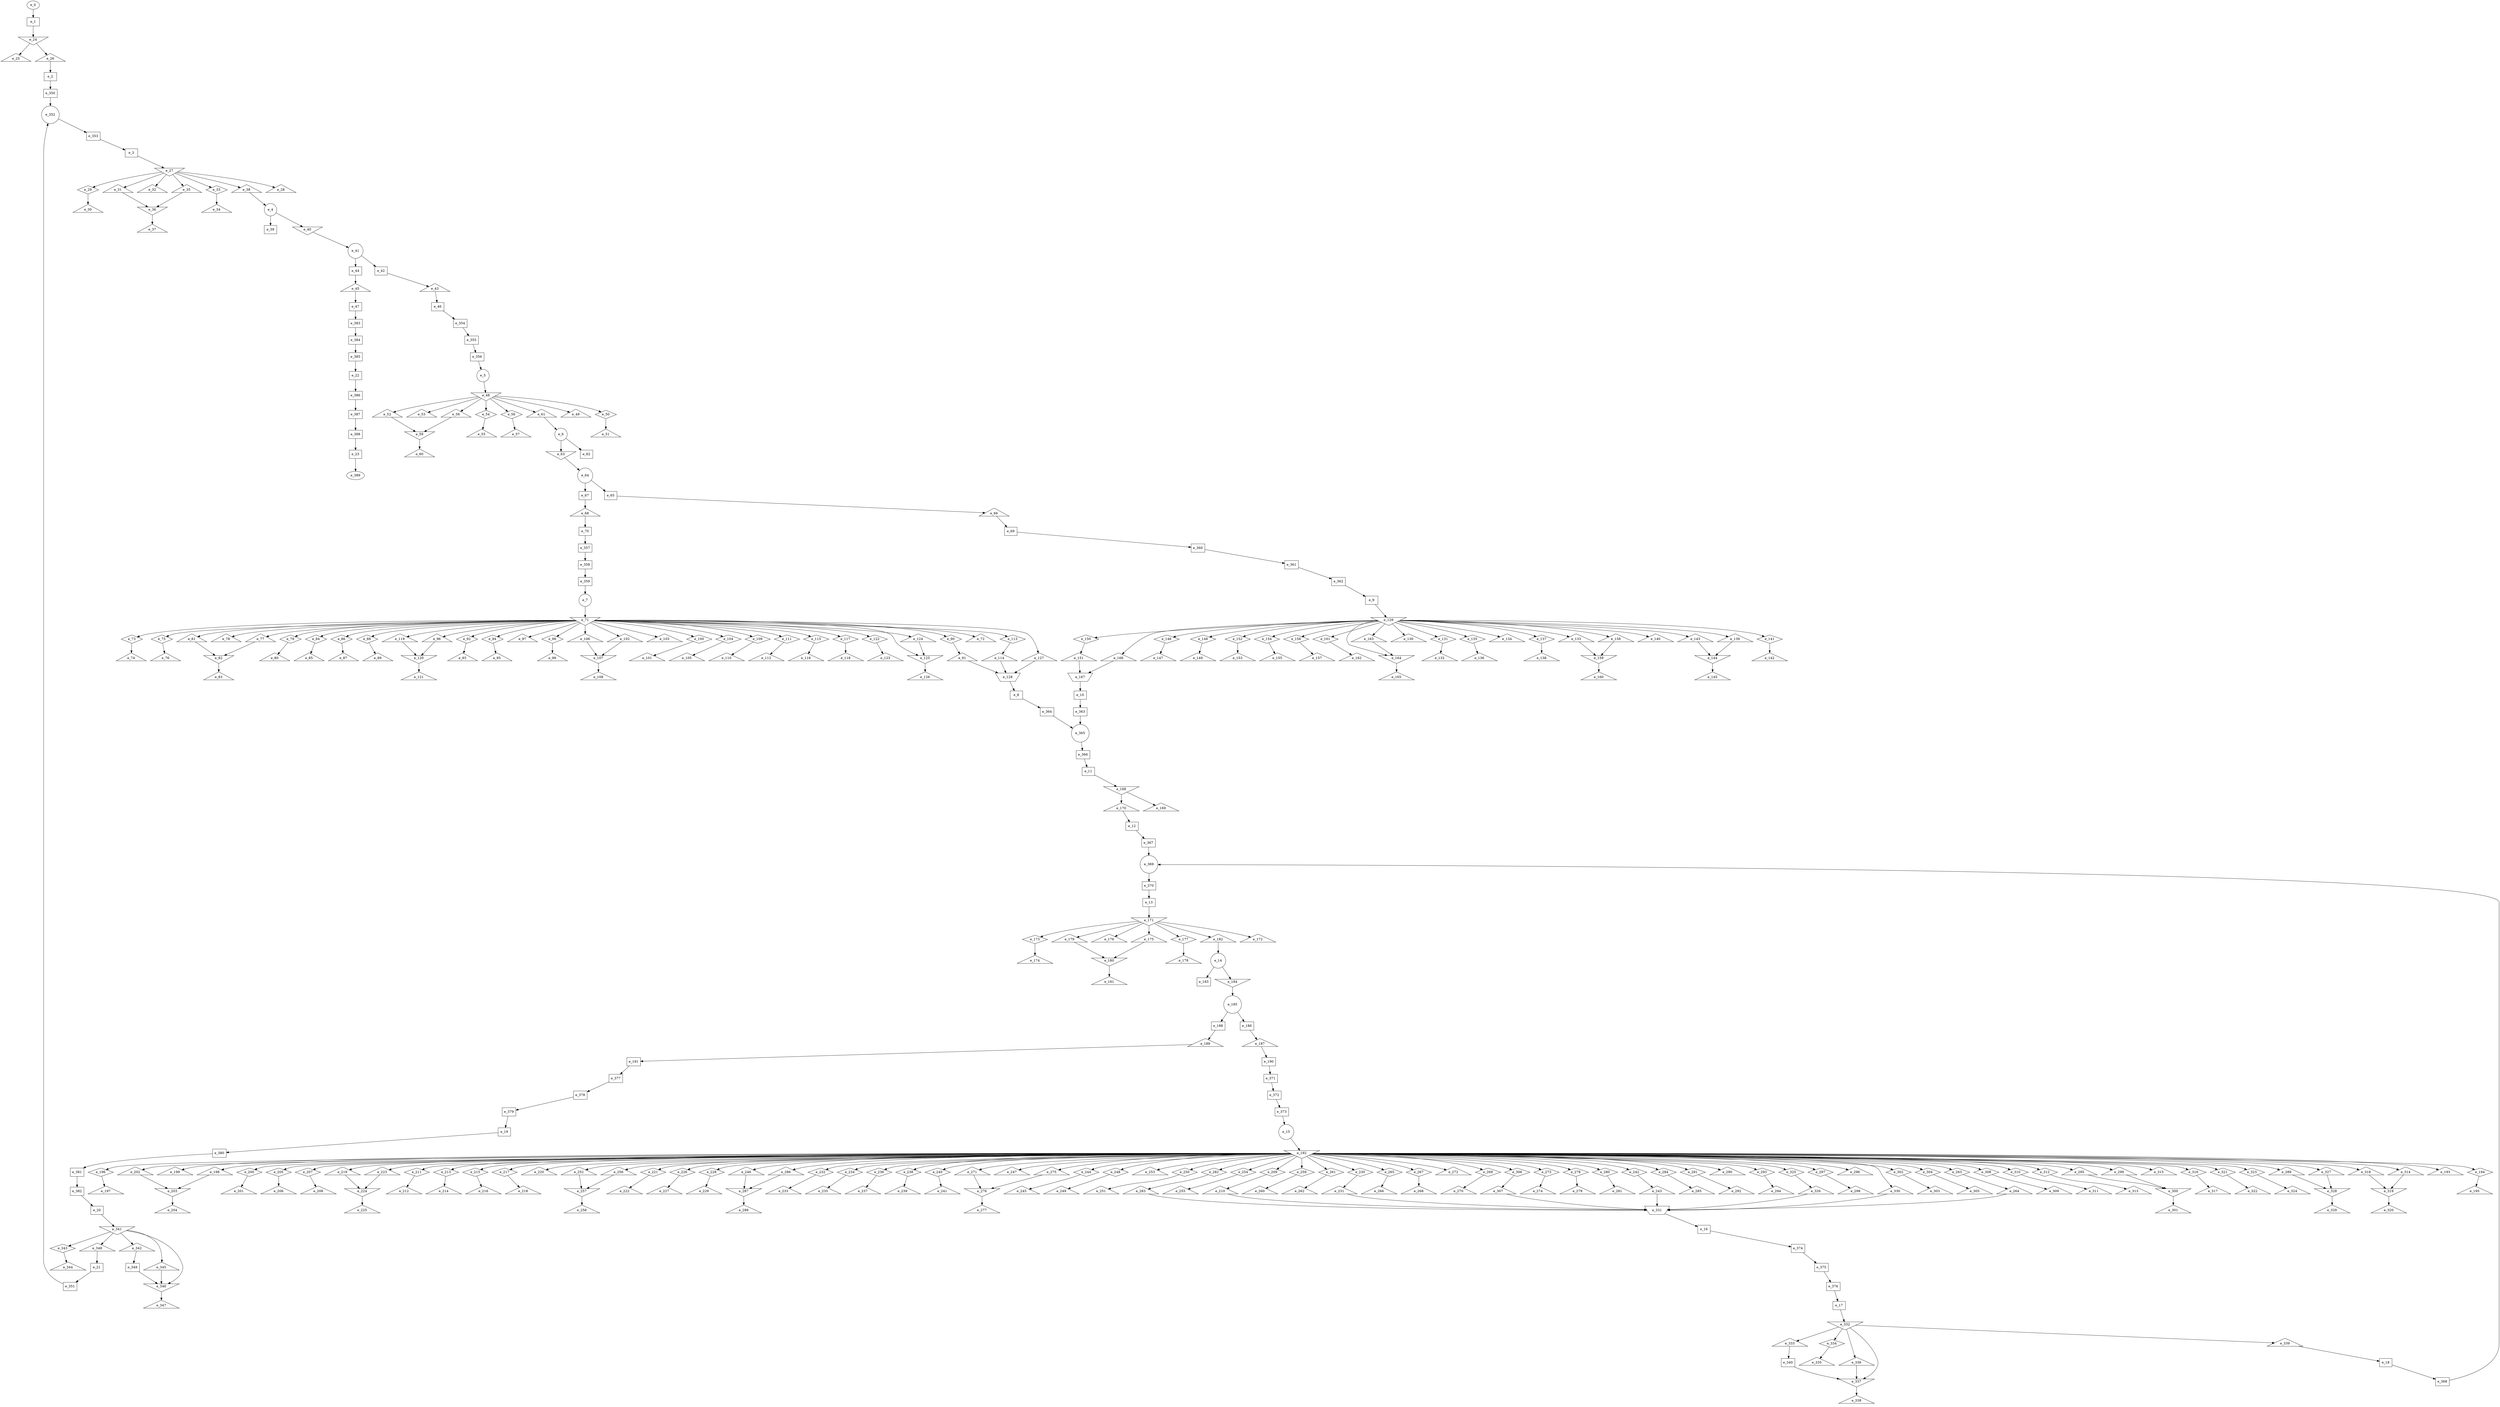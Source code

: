 digraph control_path {
  e_0: entry_node : n ;
  e_1 [shape = dot];
  e_2 [shape = dot];
  e_3 [shape = dot];
  e_4 [shape = circle];
  e_5 [shape = circle];
  e_6 [shape = circle];
  e_7 [shape = circle];
  e_8 [shape = dot];
  e_9 [shape = dot];
  e_10 [shape = dot];
  e_11 [shape = dot];
  e_12 [shape = dot];
  e_13 [shape = dot];
  e_14 [shape = circle];
  e_15 [shape = circle];
  e_16 [shape = dot];
  e_17 [shape = dot];
  e_18 [shape = dot];
  e_19 [shape = dot];
  e_20 [shape = dot];
  e_21 [shape = dot];
  e_22 [shape = dot];
  e_23 [shape = dot];
  e_24 [shape = invtriangle];
  e_25 [shape = triangle];
  e_26 [shape = triangle];
  e_27 [shape = invtriangle];
  e_28 [shape = triangle];
  e_29 [shape = diamond];
  e_30 [shape = triangle];
  e_31 [shape = triangle];
  e_32 [shape = triangle];
  e_33 [shape = diamond];
  e_34 [shape = triangle];
  e_35 [shape = triangle];
  e_36 [shape = invtriangle];
  e_37 [shape = triangle];
  e_38 [shape = triangle];
  e_39 [shape = dot];
  e_40 [shape = invtriangle];
  e_41 [shape = circle];
  e_42 [shape = dot];
  e_43 [shape = triangle];
  e_44 [shape = dot];
  e_45 [shape = triangle];
  e_46 [shape = dot];
  e_47 [shape = dot];
  e_48 [shape = invtriangle];
  e_49 [shape = triangle];
  e_50 [shape = diamond];
  e_51 [shape = triangle];
  e_52 [shape = triangle];
  e_53 [shape = triangle];
  e_54 [shape = diamond];
  e_55 [shape = triangle];
  e_56 [shape = diamond];
  e_57 [shape = triangle];
  e_58 [shape = triangle];
  e_59 [shape = invtriangle];
  e_60 [shape = triangle];
  e_61 [shape = triangle];
  e_62 [shape = dot];
  e_63 [shape = invtriangle];
  e_64 [shape = circle];
  e_65 [shape = dot];
  e_66 [shape = triangle];
  e_67 [shape = dot];
  e_68 [shape = triangle];
  e_69 [shape = dot];
  e_70 [shape = dot];
  e_71 [shape = invtriangle];
  e_72 [shape = triangle];
  e_73 [shape = diamond];
  e_74 [shape = triangle];
  e_75 [shape = diamond];
  e_76 [shape = triangle];
  e_77 [shape = triangle];
  e_78 [shape = triangle];
  e_79 [shape = diamond];
  e_80 [shape = triangle];
  e_81 [shape = triangle];
  e_82 [shape = invtriangle];
  e_83 [shape = triangle];
  e_84 [shape = diamond];
  e_85 [shape = triangle];
  e_86 [shape = diamond];
  e_87 [shape = triangle];
  e_88 [shape = diamond];
  e_89 [shape = triangle];
  e_90 [shape = diamond];
  e_91 [shape = triangle];
  e_92 [shape = diamond];
  e_93 [shape = triangle];
  e_94 [shape = diamond];
  e_95 [shape = triangle];
  e_96 [shape = triangle];
  e_97 [shape = triangle];
  e_98 [shape = diamond];
  e_99 [shape = triangle];
  e_100 [shape = diamond];
  e_101 [shape = triangle];
  e_102 [shape = triangle];
  e_103 [shape = triangle];
  e_104 [shape = diamond];
  e_105 [shape = triangle];
  e_106 [shape = triangle];
  e_107 [shape = invtriangle];
  e_108 [shape = triangle];
  e_109 [shape = diamond];
  e_110 [shape = triangle];
  e_111 [shape = diamond];
  e_112 [shape = triangle];
  e_113 [shape = diamond];
  e_114 [shape = triangle];
  e_115 [shape = diamond];
  e_116 [shape = triangle];
  e_117 [shape = diamond];
  e_118 [shape = triangle];
  e_119 [shape = triangle];
  e_120 [shape = invtriangle];
  e_121 [shape = triangle];
  e_122 [shape = diamond];
  e_123 [shape = triangle];
  e_124 [shape = triangle];
  e_125 [shape = invtriangle];
  e_126 [shape = triangle];
  e_127 [shape = triangle];
  e_128 [shape = invtrapezium];
  e_129 [shape = invtriangle];
  e_130 [shape = triangle];
  e_131 [shape = diamond];
  e_132 [shape = triangle];
  e_133 [shape = triangle];
  e_134 [shape = triangle];
  e_135 [shape = diamond];
  e_136 [shape = triangle];
  e_137 [shape = diamond];
  e_138 [shape = triangle];
  e_139 [shape = triangle];
  e_140 [shape = triangle];
  e_141 [shape = diamond];
  e_142 [shape = triangle];
  e_143 [shape = triangle];
  e_144 [shape = invtriangle];
  e_145 [shape = triangle];
  e_146 [shape = diamond];
  e_147 [shape = triangle];
  e_148 [shape = diamond];
  e_149 [shape = triangle];
  e_150 [shape = diamond];
  e_151 [shape = triangle];
  e_152 [shape = diamond];
  e_153 [shape = triangle];
  e_154 [shape = diamond];
  e_155 [shape = triangle];
  e_156 [shape = diamond];
  e_157 [shape = triangle];
  e_158 [shape = triangle];
  e_159 [shape = invtriangle];
  e_160 [shape = triangle];
  e_161 [shape = diamond];
  e_162 [shape = triangle];
  e_163 [shape = triangle];
  e_164 [shape = invtriangle];
  e_165 [shape = triangle];
  e_166 [shape = triangle];
  e_167 [shape = invtrapezium];
  e_168 [shape = invtriangle];
  e_169 [shape = triangle];
  e_170 [shape = triangle];
  e_171 [shape = invtriangle];
  e_172 [shape = triangle];
  e_173 [shape = diamond];
  e_174 [shape = triangle];
  e_175 [shape = triangle];
  e_176 [shape = triangle];
  e_177 [shape = diamond];
  e_178 [shape = triangle];
  e_179 [shape = triangle];
  e_180 [shape = invtriangle];
  e_181 [shape = triangle];
  e_182 [shape = triangle];
  e_183 [shape = dot];
  e_184 [shape = invtriangle];
  e_185 [shape = circle];
  e_186 [shape = dot];
  e_187 [shape = triangle];
  e_188 [shape = dot];
  e_189 [shape = triangle];
  e_190 [shape = dot];
  e_191 [shape = dot];
  e_192 [shape = invtriangle];
  e_193 [shape = triangle];
  e_194 [shape = diamond];
  e_195 [shape = triangle];
  e_196 [shape = diamond];
  e_197 [shape = triangle];
  e_198 [shape = triangle];
  e_199 [shape = triangle];
  e_200 [shape = diamond];
  e_201 [shape = triangle];
  e_202 [shape = triangle];
  e_203 [shape = invtriangle];
  e_204 [shape = triangle];
  e_205 [shape = diamond];
  e_206 [shape = triangle];
  e_207 [shape = diamond];
  e_208 [shape = triangle];
  e_209 [shape = diamond];
  e_210 [shape = triangle];
  e_211 [shape = diamond];
  e_212 [shape = triangle];
  e_213 [shape = diamond];
  e_214 [shape = triangle];
  e_215 [shape = diamond];
  e_216 [shape = triangle];
  e_217 [shape = diamond];
  e_218 [shape = triangle];
  e_219 [shape = triangle];
  e_220 [shape = triangle];
  e_221 [shape = diamond];
  e_222 [shape = triangle];
  e_223 [shape = triangle];
  e_224 [shape = invtriangle];
  e_225 [shape = triangle];
  e_226 [shape = diamond];
  e_227 [shape = triangle];
  e_228 [shape = diamond];
  e_229 [shape = triangle];
  e_230 [shape = diamond];
  e_231 [shape = triangle];
  e_232 [shape = diamond];
  e_233 [shape = triangle];
  e_234 [shape = diamond];
  e_235 [shape = triangle];
  e_236 [shape = diamond];
  e_237 [shape = triangle];
  e_238 [shape = diamond];
  e_239 [shape = triangle];
  e_240 [shape = diamond];
  e_241 [shape = triangle];
  e_242 [shape = diamond];
  e_243 [shape = triangle];
  e_244 [shape = diamond];
  e_245 [shape = triangle];
  e_246 [shape = triangle];
  e_247 [shape = triangle];
  e_248 [shape = diamond];
  e_249 [shape = triangle];
  e_250 [shape = diamond];
  e_251 [shape = triangle];
  e_252 [shape = triangle];
  e_253 [shape = triangle];
  e_254 [shape = diamond];
  e_255 [shape = triangle];
  e_256 [shape = triangle];
  e_257 [shape = invtriangle];
  e_258 [shape = triangle];
  e_259 [shape = diamond];
  e_260 [shape = triangle];
  e_261 [shape = diamond];
  e_262 [shape = triangle];
  e_263 [shape = diamond];
  e_264 [shape = triangle];
  e_265 [shape = diamond];
  e_266 [shape = triangle];
  e_267 [shape = diamond];
  e_268 [shape = triangle];
  e_269 [shape = diamond];
  e_270 [shape = triangle];
  e_271 [shape = triangle];
  e_272 [shape = triangle];
  e_273 [shape = diamond];
  e_274 [shape = triangle];
  e_275 [shape = triangle];
  e_276 [shape = invtriangle];
  e_277 [shape = triangle];
  e_278 [shape = diamond];
  e_279 [shape = triangle];
  e_280 [shape = diamond];
  e_281 [shape = triangle];
  e_282 [shape = diamond];
  e_283 [shape = triangle];
  e_284 [shape = diamond];
  e_285 [shape = triangle];
  e_286 [shape = triangle];
  e_287 [shape = invtriangle];
  e_288 [shape = triangle];
  e_289 [shape = triangle];
  e_290 [shape = triangle];
  e_291 [shape = diamond];
  e_292 [shape = triangle];
  e_293 [shape = diamond];
  e_294 [shape = triangle];
  e_295 [shape = triangle];
  e_296 [shape = triangle];
  e_297 [shape = diamond];
  e_298 [shape = triangle];
  e_299 [shape = triangle];
  e_300 [shape = invtriangle];
  e_301 [shape = triangle];
  e_302 [shape = diamond];
  e_303 [shape = triangle];
  e_304 [shape = diamond];
  e_305 [shape = triangle];
  e_306 [shape = diamond];
  e_307 [shape = triangle];
  e_308 [shape = diamond];
  e_309 [shape = triangle];
  e_310 [shape = diamond];
  e_311 [shape = triangle];
  e_312 [shape = diamond];
  e_313 [shape = triangle];
  e_314 [shape = triangle];
  e_315 [shape = triangle];
  e_316 [shape = diamond];
  e_317 [shape = triangle];
  e_318 [shape = triangle];
  e_319 [shape = invtriangle];
  e_320 [shape = triangle];
  e_321 [shape = diamond];
  e_322 [shape = triangle];
  e_323 [shape = diamond];
  e_324 [shape = triangle];
  e_325 [shape = diamond];
  e_326 [shape = triangle];
  e_327 [shape = triangle];
  e_328 [shape = invtriangle];
  e_329 [shape = triangle];
  e_330 [shape = triangle];
  e_331 [shape = invtrapezium];
  e_332 [shape = invtriangle];
  e_333 [shape = triangle];
  e_334 [shape = diamond];
  e_335 [shape = triangle];
  e_336 [shape = triangle];
  e_337 [shape = invtriangle];
  e_338 [shape = triangle];
  e_339 [shape = triangle];
  e_340 [shape = dot];
  e_341 [shape = invtriangle];
  e_342 [shape = triangle];
  e_343 [shape = diamond];
  e_344 [shape = triangle];
  e_345 [shape = triangle];
  e_346 [shape = invtriangle];
  e_347 [shape = triangle];
  e_348 [shape = triangle];
  e_349 [shape = dot];
  e_350 [shape = dot];
  e_351 [shape = dot];
  e_352 [shape = circle];
  e_353 [shape = dot];
  e_354 [shape = dot];
  e_355 [shape = dot];
  e_356 [shape = dot];
  e_357 [shape = dot];
  e_358 [shape = dot];
  e_359 [shape = dot];
  e_360 [shape = dot];
  e_361 [shape = dot];
  e_362 [shape = dot];
  e_363 [shape = dot];
  e_364 [shape = dot];
  e_365 [shape = circle];
  e_366 [shape = dot];
  e_367 [shape = dot];
  e_368 [shape = dot];
  e_369 [shape = circle];
  e_370 [shape = dot];
  e_371 [shape = dot];
  e_372 [shape = dot];
  e_373 [shape = dot];
  e_374 [shape = dot];
  e_375 [shape = dot];
  e_376 [shape = dot];
  e_377 [shape = dot];
  e_378 [shape = dot];
  e_379 [shape = dot];
  e_380 [shape = dot];
  e_381 [shape = dot];
  e_382 [shape = dot];
  e_383 [shape = dot];
  e_384 [shape = dot];
  e_385 [shape = dot];
  e_386 [shape = dot];
  e_387 [shape = dot];
  e_388 [shape = dot];
  e_389: exit_node : s ;
  e_0 -> e_1;
  e_26 -> e_2;
  e_353 -> e_3;
  e_38 -> e_4;
  e_356 -> e_5;
  e_61 -> e_6;
  e_359 -> e_7;
  e_128 -> e_8;
  e_362 -> e_9;
  e_167 -> e_10;
  e_366 -> e_11;
  e_170 -> e_12;
  e_370 -> e_13;
  e_182 -> e_14;
  e_373 -> e_15;
  e_331 -> e_16;
  e_376 -> e_17;
  e_339 -> e_18;
  e_379 -> e_19;
  e_382 -> e_20;
  e_348 -> e_21;
  e_385 -> e_22;
  e_388 -> e_23;
  e_1 -> e_24;
  e_24 -> e_25;
  e_24 -> e_26;
  e_3 -> e_27;
  e_27 -> e_28;
  e_27 -> e_29;
  e_29 -> e_30;
  e_27 -> e_31;
  e_27 -> e_32;
  e_27 -> e_33;
  e_33 -> e_34;
  e_27 -> e_35;
  e_31 -> e_36;
  e_35 -> e_36;
  e_36 -> e_37;
  e_27 -> e_38;
  e_4 -> e_39;
  e_4 -> e_40;
  e_40 -> e_41;
  e_41 -> e_42;
  e_42 -> e_43;
  e_41 -> e_44;
  e_44 -> e_45;
  e_43 -> e_46;
  e_45 -> e_47;
  e_5 -> e_48;
  e_48 -> e_49;
  e_48 -> e_50;
  e_50 -> e_51;
  e_48 -> e_52;
  e_48 -> e_53;
  e_48 -> e_54;
  e_54 -> e_55;
  e_48 -> e_56;
  e_56 -> e_57;
  e_48 -> e_58;
  e_52 -> e_59;
  e_58 -> e_59;
  e_59 -> e_60;
  e_48 -> e_61;
  e_6 -> e_62;
  e_6 -> e_63;
  e_63 -> e_64;
  e_64 -> e_65;
  e_65 -> e_66;
  e_64 -> e_67;
  e_67 -> e_68;
  e_66 -> e_69;
  e_68 -> e_70;
  e_7 -> e_71;
  e_71 -> e_72;
  e_71 -> e_73;
  e_73 -> e_74;
  e_71 -> e_75;
  e_75 -> e_76;
  e_71 -> e_77;
  e_71 -> e_78;
  e_71 -> e_79;
  e_79 -> e_80;
  e_71 -> e_81;
  e_77 -> e_82;
  e_81 -> e_82;
  e_82 -> e_83;
  e_71 -> e_84;
  e_84 -> e_85;
  e_71 -> e_86;
  e_86 -> e_87;
  e_71 -> e_88;
  e_88 -> e_89;
  e_71 -> e_90;
  e_90 -> e_91;
  e_71 -> e_92;
  e_92 -> e_93;
  e_71 -> e_94;
  e_94 -> e_95;
  e_71 -> e_96;
  e_71 -> e_97;
  e_71 -> e_98;
  e_98 -> e_99;
  e_71 -> e_100;
  e_100 -> e_101;
  e_71 -> e_102;
  e_71 -> e_103;
  e_71 -> e_104;
  e_104 -> e_105;
  e_71 -> e_106;
  e_102 -> e_107;
  e_106 -> e_107;
  e_107 -> e_108;
  e_71 -> e_109;
  e_109 -> e_110;
  e_71 -> e_111;
  e_111 -> e_112;
  e_71 -> e_113;
  e_113 -> e_114;
  e_71 -> e_115;
  e_115 -> e_116;
  e_71 -> e_117;
  e_117 -> e_118;
  e_71 -> e_119;
  e_96 -> e_120;
  e_119 -> e_120;
  e_120 -> e_121;
  e_71 -> e_122;
  e_122 -> e_123;
  e_71 -> e_124;
  e_71 -> e_125;
  e_124 -> e_125;
  e_125 -> e_126;
  e_71 -> e_127;
  e_91 -> e_128;
  e_114 -> e_128;
  e_127 -> e_128;
  e_9 -> e_129;
  e_129 -> e_130;
  e_129 -> e_131;
  e_131 -> e_132;
  e_129 -> e_133;
  e_129 -> e_134;
  e_129 -> e_135;
  e_135 -> e_136;
  e_129 -> e_137;
  e_137 -> e_138;
  e_129 -> e_139;
  e_129 -> e_140;
  e_129 -> e_141;
  e_141 -> e_142;
  e_129 -> e_143;
  e_139 -> e_144;
  e_143 -> e_144;
  e_144 -> e_145;
  e_129 -> e_146;
  e_146 -> e_147;
  e_129 -> e_148;
  e_148 -> e_149;
  e_129 -> e_150;
  e_150 -> e_151;
  e_129 -> e_152;
  e_152 -> e_153;
  e_129 -> e_154;
  e_154 -> e_155;
  e_129 -> e_156;
  e_156 -> e_157;
  e_129 -> e_158;
  e_133 -> e_159;
  e_158 -> e_159;
  e_159 -> e_160;
  e_129 -> e_161;
  e_161 -> e_162;
  e_129 -> e_163;
  e_129 -> e_164;
  e_163 -> e_164;
  e_164 -> e_165;
  e_129 -> e_166;
  e_151 -> e_167;
  e_166 -> e_167;
  e_11 -> e_168;
  e_168 -> e_169;
  e_168 -> e_170;
  e_13 -> e_171;
  e_171 -> e_172;
  e_171 -> e_173;
  e_173 -> e_174;
  e_171 -> e_175;
  e_171 -> e_176;
  e_171 -> e_177;
  e_177 -> e_178;
  e_171 -> e_179;
  e_175 -> e_180;
  e_179 -> e_180;
  e_180 -> e_181;
  e_171 -> e_182;
  e_14 -> e_183;
  e_14 -> e_184;
  e_184 -> e_185;
  e_185 -> e_186;
  e_186 -> e_187;
  e_185 -> e_188;
  e_188 -> e_189;
  e_187 -> e_190;
  e_189 -> e_191;
  e_15 -> e_192;
  e_192 -> e_193;
  e_192 -> e_194;
  e_194 -> e_195;
  e_192 -> e_196;
  e_196 -> e_197;
  e_192 -> e_198;
  e_192 -> e_199;
  e_192 -> e_200;
  e_200 -> e_201;
  e_192 -> e_202;
  e_198 -> e_203;
  e_202 -> e_203;
  e_203 -> e_204;
  e_192 -> e_205;
  e_205 -> e_206;
  e_192 -> e_207;
  e_207 -> e_208;
  e_192 -> e_209;
  e_209 -> e_210;
  e_192 -> e_211;
  e_211 -> e_212;
  e_192 -> e_213;
  e_213 -> e_214;
  e_192 -> e_215;
  e_215 -> e_216;
  e_192 -> e_217;
  e_217 -> e_218;
  e_192 -> e_219;
  e_192 -> e_220;
  e_192 -> e_221;
  e_221 -> e_222;
  e_192 -> e_223;
  e_219 -> e_224;
  e_223 -> e_224;
  e_224 -> e_225;
  e_192 -> e_226;
  e_226 -> e_227;
  e_192 -> e_228;
  e_228 -> e_229;
  e_192 -> e_230;
  e_230 -> e_231;
  e_192 -> e_232;
  e_232 -> e_233;
  e_192 -> e_234;
  e_234 -> e_235;
  e_192 -> e_236;
  e_236 -> e_237;
  e_192 -> e_238;
  e_238 -> e_239;
  e_192 -> e_240;
  e_240 -> e_241;
  e_192 -> e_242;
  e_242 -> e_243;
  e_192 -> e_244;
  e_244 -> e_245;
  e_192 -> e_246;
  e_192 -> e_247;
  e_192 -> e_248;
  e_248 -> e_249;
  e_192 -> e_250;
  e_250 -> e_251;
  e_192 -> e_252;
  e_192 -> e_253;
  e_192 -> e_254;
  e_254 -> e_255;
  e_192 -> e_256;
  e_252 -> e_257;
  e_256 -> e_257;
  e_257 -> e_258;
  e_192 -> e_259;
  e_259 -> e_260;
  e_192 -> e_261;
  e_261 -> e_262;
  e_192 -> e_263;
  e_263 -> e_264;
  e_192 -> e_265;
  e_265 -> e_266;
  e_192 -> e_267;
  e_267 -> e_268;
  e_192 -> e_269;
  e_269 -> e_270;
  e_192 -> e_271;
  e_192 -> e_272;
  e_192 -> e_273;
  e_273 -> e_274;
  e_192 -> e_275;
  e_271 -> e_276;
  e_275 -> e_276;
  e_276 -> e_277;
  e_192 -> e_278;
  e_278 -> e_279;
  e_192 -> e_280;
  e_280 -> e_281;
  e_192 -> e_282;
  e_282 -> e_283;
  e_192 -> e_284;
  e_284 -> e_285;
  e_192 -> e_286;
  e_246 -> e_287;
  e_286 -> e_287;
  e_287 -> e_288;
  e_192 -> e_289;
  e_192 -> e_290;
  e_192 -> e_291;
  e_291 -> e_292;
  e_192 -> e_293;
  e_293 -> e_294;
  e_192 -> e_295;
  e_192 -> e_296;
  e_192 -> e_297;
  e_297 -> e_298;
  e_192 -> e_299;
  e_295 -> e_300;
  e_299 -> e_300;
  e_300 -> e_301;
  e_192 -> e_302;
  e_302 -> e_303;
  e_192 -> e_304;
  e_304 -> e_305;
  e_192 -> e_306;
  e_306 -> e_307;
  e_192 -> e_308;
  e_308 -> e_309;
  e_192 -> e_310;
  e_310 -> e_311;
  e_192 -> e_312;
  e_312 -> e_313;
  e_192 -> e_314;
  e_192 -> e_315;
  e_192 -> e_316;
  e_316 -> e_317;
  e_192 -> e_318;
  e_314 -> e_319;
  e_318 -> e_319;
  e_319 -> e_320;
  e_192 -> e_321;
  e_321 -> e_322;
  e_192 -> e_323;
  e_323 -> e_324;
  e_192 -> e_325;
  e_325 -> e_326;
  e_192 -> e_327;
  e_289 -> e_328;
  e_327 -> e_328;
  e_328 -> e_329;
  e_192 -> e_330;
  e_210 -> e_331;
  e_231 -> e_331;
  e_243 -> e_331;
  e_264 -> e_331;
  e_283 -> e_331;
  e_307 -> e_331;
  e_326 -> e_331;
  e_330 -> e_331;
  e_17 -> e_332;
  e_332 -> e_333;
  e_332 -> e_334;
  e_334 -> e_335;
  e_332 -> e_336;
  e_332 -> e_337;
  e_336 -> e_337;
  e_340 -> e_337;
  e_337 -> e_338;
  e_332 -> e_339;
  e_333 -> e_340;
  e_20 -> e_341;
  e_341 -> e_342;
  e_341 -> e_343;
  e_343 -> e_344;
  e_341 -> e_345;
  e_341 -> e_346;
  e_345 -> e_346;
  e_349 -> e_346;
  e_346 -> e_347;
  e_341 -> e_348;
  e_342 -> e_349;
  e_2 -> e_350;
  e_21 -> e_351;
  e_350 -> e_352;
  e_351 -> e_352;
  e_352 -> e_353;
  e_46 -> e_354;
  e_354 -> e_355;
  e_355 -> e_356;
  e_70 -> e_357;
  e_357 -> e_358;
  e_358 -> e_359;
  e_69 -> e_360;
  e_360 -> e_361;
  e_361 -> e_362;
  e_10 -> e_363;
  e_8 -> e_364;
  e_363 -> e_365;
  e_364 -> e_365;
  e_365 -> e_366;
  e_12 -> e_367;
  e_18 -> e_368;
  e_367 -> e_369;
  e_368 -> e_369;
  e_369 -> e_370;
  e_190 -> e_371;
  e_371 -> e_372;
  e_372 -> e_373;
  e_16 -> e_374;
  e_374 -> e_375;
  e_375 -> e_376;
  e_191 -> e_377;
  e_377 -> e_378;
  e_378 -> e_379;
  e_19 -> e_380;
  e_380 -> e_381;
  e_381 -> e_382;
  e_47 -> e_383;
  e_383 -> e_384;
  e_384 -> e_385;
  e_22 -> e_386;
  e_386 -> e_387;
  e_387 -> e_388;
  e_23 -> e_389;
}
